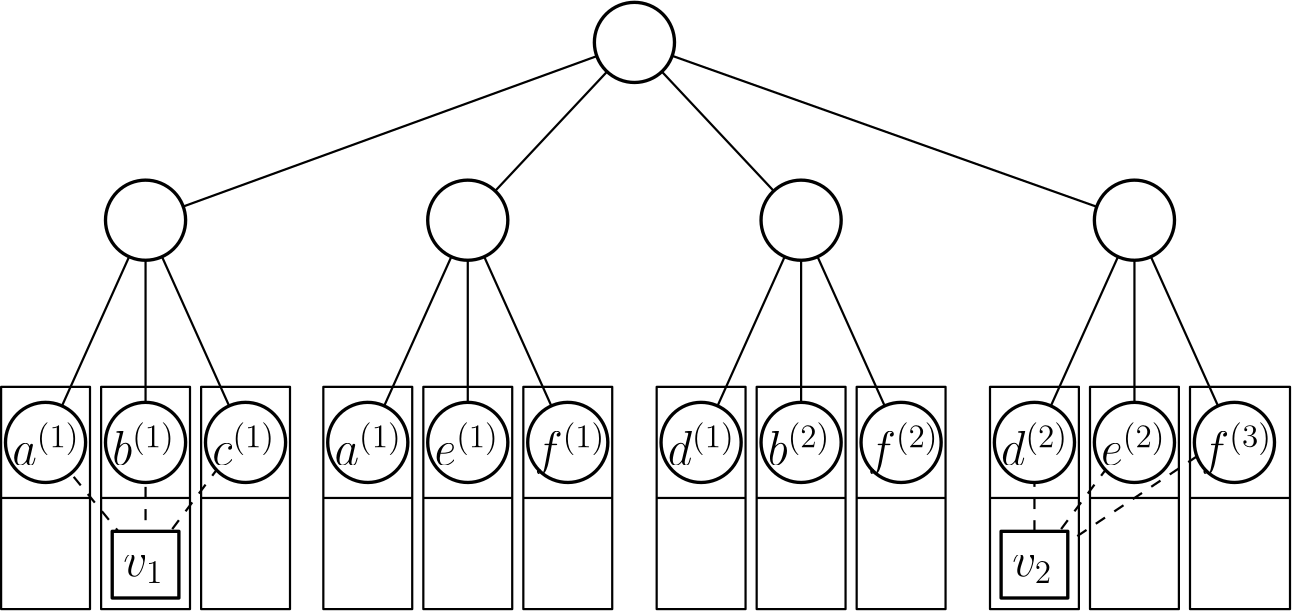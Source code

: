 <?xml version="1.0"?>
<!DOCTYPE ipe SYSTEM "ipe.dtd">
<ipe version="70005" creator="Ipe 7.1.4">
<info created="D:20190312133959" modified="D:20190312151454"/>
<ipestyle name="basic">
<symbol name="arrow/arc(spx)">
<path stroke="sym-stroke" fill="sym-stroke" pen="sym-pen">
0 0 m
-1 0.333 l
-1 -0.333 l
h
</path>
</symbol>
<symbol name="arrow/farc(spx)">
<path stroke="sym-stroke" fill="white" pen="sym-pen">
0 0 m
-1 0.333 l
-1 -0.333 l
h
</path>
</symbol>
<symbol name="mark/circle(sx)" transformations="translations">
<path fill="sym-stroke">
0.6 0 0 0.6 0 0 e
0.4 0 0 0.4 0 0 e
</path>
</symbol>
<symbol name="mark/disk(sx)" transformations="translations">
<path fill="sym-stroke">
0.6 0 0 0.6 0 0 e
</path>
</symbol>
<symbol name="mark/fdisk(sfx)" transformations="translations">
<group>
<path fill="sym-fill">
0.5 0 0 0.5 0 0 e
</path>
<path fill="sym-stroke" fillrule="eofill">
0.6 0 0 0.6 0 0 e
0.4 0 0 0.4 0 0 e
</path>
</group>
</symbol>
<symbol name="mark/box(sx)" transformations="translations">
<path fill="sym-stroke" fillrule="eofill">
-0.6 -0.6 m
0.6 -0.6 l
0.6 0.6 l
-0.6 0.6 l
h
-0.4 -0.4 m
0.4 -0.4 l
0.4 0.4 l
-0.4 0.4 l
h
</path>
</symbol>
<symbol name="mark/square(sx)" transformations="translations">
<path fill="sym-stroke">
-0.6 -0.6 m
0.6 -0.6 l
0.6 0.6 l
-0.6 0.6 l
h
</path>
</symbol>
<symbol name="mark/fsquare(sfx)" transformations="translations">
<group>
<path fill="sym-fill">
-0.5 -0.5 m
0.5 -0.5 l
0.5 0.5 l
-0.5 0.5 l
h
</path>
<path fill="sym-stroke" fillrule="eofill">
-0.6 -0.6 m
0.6 -0.6 l
0.6 0.6 l
-0.6 0.6 l
h
-0.4 -0.4 m
0.4 -0.4 l
0.4 0.4 l
-0.4 0.4 l
h
</path>
</group>
</symbol>
<symbol name="mark/cross(sx)" transformations="translations">
<group>
<path fill="sym-stroke">
-0.43 -0.57 m
0.57 0.43 l
0.43 0.57 l
-0.57 -0.43 l
h
</path>
<path fill="sym-stroke">
-0.43 0.57 m
0.57 -0.43 l
0.43 -0.57 l
-0.57 0.43 l
h
</path>
</group>
</symbol>
<symbol name="arrow/fnormal(spx)">
<path stroke="sym-stroke" fill="white" pen="sym-pen">
0 0 m
-1 0.333 l
-1 -0.333 l
h
</path>
</symbol>
<symbol name="arrow/pointed(spx)">
<path stroke="sym-stroke" fill="sym-stroke" pen="sym-pen">
0 0 m
-1 0.333 l
-0.8 0 l
-1 -0.333 l
h
</path>
</symbol>
<symbol name="arrow/fpointed(spx)">
<path stroke="sym-stroke" fill="white" pen="sym-pen">
0 0 m
-1 0.333 l
-0.8 0 l
-1 -0.333 l
h
</path>
</symbol>
<symbol name="arrow/linear(spx)">
<path stroke="sym-stroke" pen="sym-pen">
-1 0.333 m
0 0 l
-1 -0.333 l
</path>
</symbol>
<symbol name="arrow/fdouble(spx)">
<path stroke="sym-stroke" fill="white" pen="sym-pen">
0 0 m
-1 0.333 l
-1 -0.333 l
h
-1 0 m
-2 0.333 l
-2 -0.333 l
h
</path>
</symbol>
<symbol name="arrow/double(spx)">
<path stroke="sym-stroke" fill="sym-stroke" pen="sym-pen">
0 0 m
-1 0.333 l
-1 -0.333 l
h
-1 0 m
-2 0.333 l
-2 -0.333 l
h
</path>
</symbol>
<pen name="heavier" value="0.8"/>
<pen name="fat" value="1.2"/>
<pen name="ultrafat" value="2"/>
<symbolsize name="large" value="5"/>
<symbolsize name="small" value="2"/>
<symbolsize name="tiny" value="1.1"/>
<arrowsize name="large" value="10"/>
<arrowsize name="small" value="5"/>
<arrowsize name="tiny" value="3"/>
<color name="red" value="1 0 0"/>
<color name="green" value="0 1 0"/>
<color name="blue" value="0 0 1"/>
<color name="yellow" value="1 1 0"/>
<color name="orange" value="1 0.647 0"/>
<color name="gold" value="1 0.843 0"/>
<color name="purple" value="0.627 0.125 0.941"/>
<color name="gray" value="0.745"/>
<color name="brown" value="0.647 0.165 0.165"/>
<color name="navy" value="0 0 0.502"/>
<color name="pink" value="1 0.753 0.796"/>
<color name="seagreen" value="0.18 0.545 0.341"/>
<color name="turquoise" value="0.251 0.878 0.816"/>
<color name="violet" value="0.933 0.51 0.933"/>
<color name="darkblue" value="0 0 0.545"/>
<color name="darkcyan" value="0 0.545 0.545"/>
<color name="darkgray" value="0.663"/>
<color name="darkgreen" value="0 0.392 0"/>
<color name="darkmagenta" value="0.545 0 0.545"/>
<color name="darkorange" value="1 0.549 0"/>
<color name="darkred" value="0.545 0 0"/>
<color name="lightblue" value="0.678 0.847 0.902"/>
<color name="lightcyan" value="0.878 1 1"/>
<color name="lightgray" value="0.827"/>
<color name="lightgreen" value="0.565 0.933 0.565"/>
<color name="lightyellow" value="1 1 0.878"/>
<dashstyle name="dashed" value="[4] 0"/>
<dashstyle name="dotted" value="[1 3] 0"/>
<dashstyle name="dash dotted" value="[4 2 1 2] 0"/>
<dashstyle name="dash dot dotted" value="[4 2 1 2 1 2] 0"/>
<textsize name="large" value="\large"/>
<textsize name="small" value="\small"/>
<textsize name="tiny" value="\tiny"/>
<textsize name="Large" value="\Large"/>
<textsize name="LARGE" value="\LARGE"/>
<textsize name="huge" value="\huge"/>
<textsize name="Huge" value="\Huge"/>
<textsize name="footnote" value="\footnotesize"/>
<textstyle name="center" begin="\begin{center}" end="\end{center}"/>
<textstyle name="itemize" begin="\begin{itemize}" end="\end{itemize}"/>
<textstyle name="item" begin="\begin{itemize}\item{}" end="\end{itemize}"/>
<gridsize name="4 pts" value="4"/>
<gridsize name="8 pts (~3 mm)" value="8"/>
<gridsize name="16 pts (~6 mm)" value="16"/>
<gridsize name="32 pts (~12 mm)" value="32"/>
<gridsize name="10 pts (~3.5 mm)" value="10"/>
<gridsize name="20 pts (~7 mm)" value="20"/>
<gridsize name="14 pts (~5 mm)" value="14"/>
<gridsize name="28 pts (~10 mm)" value="28"/>
<gridsize name="56 pts (~20 mm)" value="56"/>
<anglesize name="90 deg" value="90"/>
<anglesize name="60 deg" value="60"/>
<anglesize name="45 deg" value="45"/>
<anglesize name="30 deg" value="30"/>
<anglesize name="22.5 deg" value="22.5"/>
<tiling name="falling" angle="-60" step="4" width="1"/>
<tiling name="rising" angle="30" step="4" width="1"/>
</ipestyle>
<page>
<layer name="alpha"/>
<view layers="alpha" active="alpha"/>
<path layer="alpha" matrix="1 0 0 1 0 4" stroke="black" dash="dashed" pen="heavier">
504 624 m
432 576 l
</path>
<path matrix="1 0 0 1 0 4" stroke="black" dash="dashed" pen="heavier">
468 624 m
432 576 l
</path>
<path matrix="1 0 0 1 0 4" stroke="black" dash="dashed" pen="heavier">
432 624 m
432 576 l
</path>
<path matrix="1 0 0 1 0 4" stroke="black" dash="dashed" pen="heavier">
112 620 m
112 576 l
</path>
<path matrix="1 0 0 1 0 4" stroke="black" dash="dashed" pen="heavier">
148 624 m
112 576 l
</path>
<path matrix="1 0 0 1 0 4" stroke="black" dash="dashed" pen="heavier">
76 620 m
112 576 l
</path>
<path stroke="black" pen="heavier">
112 704 m
76 624 l
</path>
<path stroke="black" pen="heavier">
112 704 m
112 624 l
</path>
<path stroke="black" pen="heavier">
112 704 m
148 624 l
</path>
<path stroke="black" fill="white" pen="fat">
12 -8 8 12 112 624 e
</path>
<path stroke="black" fill="white" pen="fat">
12 -8 8 12 76 624 e
</path>
<path stroke="black" fill="white" pen="fat">
12 -8 8 12 148 624 e
</path>
<text matrix="1 0 0 1 -4 4" transformations="translations" pos="68 612" stroke="black" type="label" width="24.304" height="15.214" depth="0" valign="baseline" size="LARGE">$a^{(1)}$</text>
<text matrix="1 0 0 1 32 4" transformations="translations" pos="68 612" stroke="black" type="label" width="22.623" height="15.214" depth="0" valign="baseline" size="LARGE">$b^{(1)}$</text>
<text matrix="1 0 0 1 68 4" transformations="translations" pos="68 612" stroke="black" type="label" width="22.71" height="15.214" depth="0" valign="baseline" size="LARGE">$c^{(1)}$</text>
<path matrix="1 0 0 1 116 0" stroke="black" pen="heavier">
112 704 m
76 624 l
</path>
<path matrix="1 0 0 1 116 0" stroke="black" pen="heavier">
112 704 m
112 624 l
</path>
<path matrix="1 0 0 1 116 0" stroke="black" pen="heavier">
112 704 m
148 624 l
</path>
<path stroke="black" fill="white" pen="fat">
12 -8 8 12 228 624 e
</path>
<path stroke="black" fill="white" pen="fat">
12 -8 8 12 192 624 e
</path>
<path stroke="black" fill="white" pen="fat">
12 -8 8 12 264 624 e
</path>
<text matrix="1 0 0 1 112 4" transformations="translations" pos="68 612" stroke="black" type="label" width="24.304" height="15.214" depth="0" valign="baseline" size="LARGE">$a^{(1)}$</text>
<text matrix="1 0 0 1 148 4" transformations="translations" pos="68 612" stroke="black" type="label" width="23.268" height="15.214" depth="0" valign="baseline" size="LARGE">$e^{(1)}$</text>
<text matrix="1 0 0 1 184 4" transformations="translations" pos="68 612" stroke="black" type="label" width="25.603" height="15.211" depth="3.35" valign="baseline" size="LARGE">$f^{(1)}$</text>
<path matrix="1 0 0 1 236 0" stroke="black" pen="heavier">
112 704 m
76 624 l
</path>
<path matrix="1 0 0 1 236 0" stroke="black" pen="heavier">
112 704 m
112 624 l
</path>
<path matrix="1 0 0 1 236 0" stroke="black" pen="heavier">
112 704 m
148 624 l
</path>
<path stroke="black" fill="white" pen="fat">
12 -8 8 12 348 624 e
</path>
<path stroke="black" fill="white" pen="fat">
12 -8 8 12 312 624 e
</path>
<path stroke="black" fill="white" pen="fat">
12 -8 8 12 384 624 e
</path>
<text matrix="1 0 0 1 232 4" transformations="translations" pos="68 612" stroke="black" type="label" width="24.215" height="15.214" depth="0" valign="baseline" size="LARGE">$d^{(1)}$</text>
<text matrix="1 0 0 1 268 4" transformations="translations" pos="68 612" stroke="black" type="label" width="22.623" height="15.214" depth="0" valign="baseline" size="LARGE">$b^{(2)}$</text>
<text matrix="1 0 0 1 304 4" transformations="translations" pos="68 612" stroke="black" type="label" width="25.603" height="15.211" depth="3.35" valign="baseline" size="LARGE">$f^{(2)}$</text>
<path matrix="1 0 0 1 356 0" stroke="black" pen="heavier">
112 704 m
76 624 l
</path>
<path matrix="1 0 0 1 356 0" stroke="black" pen="heavier">
112 704 m
112 624 l
</path>
<path matrix="1 0 0 1 356 0" stroke="black" pen="heavier">
112 704 m
148 624 l
</path>
<path stroke="black" fill="white" pen="fat">
8 -12 12 8 468 624 e
</path>
<path stroke="black" fill="white" pen="fat">
12 -8 8 12 432 624 e
</path>
<path stroke="black" fill="white" pen="fat">
12 -8 8 12 504 624 e
</path>
<text matrix="1 0 0 1 352 4" transformations="translations" pos="68 612" stroke="black" type="label" width="24.215" height="15.214" depth="0" valign="baseline" size="LARGE">$d^{(2)}$</text>
<text matrix="1 0 0 1 388 4" transformations="translations" pos="68 612" stroke="black" type="label" width="23.268" height="15.214" depth="0" valign="baseline" size="LARGE">$e^{(2)}$</text>
<text matrix="1 0 0 1 424 4" transformations="translations" pos="68 612" stroke="black" type="label" width="25.603" height="15.211" depth="3.35" valign="baseline" size="LARGE">$f^{(3)}$</text>
<path stroke="black" pen="heavier">
288 768 m
112 704 l
</path>
<path stroke="black" pen="heavier">
288 768 m
228 704 l
</path>
<path stroke="black" pen="heavier">
288 768 m
348 704 l
</path>
<path stroke="black" pen="heavier">
288 768 m
468 704 l
</path>
<path stroke="black" fill="white" pen="fat">
12 -8 8 12 288 768 e
</path>
<path stroke="black" fill="white" pen="fat">
12 -8 8 12 112 704 e
</path>
<path stroke="black" fill="white" pen="fat">
12 -8 8 12 228 704 e
</path>
<path stroke="black" fill="white" pen="fat">
12 -8 8 12 348 704 e
</path>
<path stroke="black" fill="white" pen="fat">
12 -8 8 12 468 704 e
</path>
<path matrix="1 0 0 1 0 4" stroke="black" fill="white" pen="fat">
100 588 m
100 564 l
124 564 l
124 588 l
h
</path>
<path matrix="1 0 0 1 0 4" stroke="black" fill="white" pen="fat">
420 588 m
420 564 l
444 564 l
444 588 l
h
</path>
<text matrix="1 0 0 1 0 4" transformations="translations" pos="104 572" stroke="black" type="label" width="14.5" height="7.415" depth="2.58" valign="baseline" size="LARGE">$v_1$</text>
<text matrix="1 0 0 1 0 8" transformations="translations" pos="424 568" stroke="black" type="label" width="14.5" height="7.415" depth="2.58" valign="baseline" size="LARGE">$v_2$</text>
<path matrix="1 0 0 1 0 4" stroke="black" pen="heavier">
96 640 m
96 560 l
128 560 l
128 640 l
h
</path>
<path matrix="1 0 0 1 0 4" stroke="black" pen="heavier">
60 640 m
60 560 l
92 560 l
92 640 l
h
</path>
<path matrix="1 0 0 1 0 4" stroke="black" pen="heavier">
132 640 m
132 560 l
164 560 l
164 640 l
h
</path>
<path matrix="1 0 0 1 0 4" stroke="black" pen="heavier">
176 640 m
176 560 l
208 560 l
208 640 l
h
</path>
<path matrix="1 0 0 1 0 4" stroke="black" pen="heavier">
212 640 m
212 560 l
244 560 l
244 640 l
h
</path>
<path matrix="1 0 0 1 0 4" stroke="black" pen="heavier">
248 640 m
248 560 l
280 560 l
280 640 l
h
</path>
<path matrix="1 0 0 1 0 4" stroke="black" pen="heavier">
296 640 m
296 560 l
328 560 l
328 640 l
h
</path>
<path matrix="1 0 0 1 0 4" stroke="black" pen="heavier">
332 640 m
332 560 l
364 560 l
364 640 l
h
</path>
<path matrix="1 0 0 1 0 4" stroke="black" pen="heavier">
368 640 m
368 560 l
400 560 l
400 640 l
h
</path>
<path matrix="1 0 0 1 0 4" stroke="black" pen="heavier">
416 640 m
416 560 l
448 560 l
448 640 l
h
</path>
<path matrix="1 0 0 1 0 4" stroke="black" pen="heavier">
452 640 m
452 560 l
484 560 l
484 640 l
h
</path>
<path matrix="1 0 0 1 0 4" stroke="black" pen="heavier">
488 640 m
488 560 l
524 560 l
524 640 l
h
</path>
<path matrix="1 0 0 1 0 12" stroke="black" pen="heavier">
60 592 m
92 592 l
</path>
<path matrix="1 0 0 1 0 12" stroke="black" pen="heavier">
96 592 m
128 592 l
</path>
<path matrix="1 0 0 1 0 12" stroke="black" pen="heavier">
132 592 m
164 592 l
</path>
<path matrix="1 0 0 1 0 12" stroke="black" pen="heavier">
176 592 m
208 592 l
</path>
<path matrix="1 0 0 1 0 12" stroke="black" pen="heavier">
212 592 m
244 592 l
</path>
<path matrix="1 0 0 1 0 12" stroke="black" pen="heavier">
248 592 m
280 592 l
</path>
<path matrix="1 0 0 1 0 12" stroke="black" pen="heavier">
296 592 m
328 592 l
</path>
<path matrix="1 0 0 1 0 12" stroke="black" pen="heavier">
332 592 m
364 592 l
</path>
<path matrix="1 0 0 1 0 12" stroke="black" pen="heavier">
368 592 m
400 592 l
</path>
<path matrix="1 0 0 1 0 12" stroke="black" pen="heavier">
416 592 m
448 592 l
</path>
<path matrix="1 0 0 1 0 12" stroke="black" pen="heavier">
452 592 m
484 592 l
</path>
<path matrix="1 0 0 1 0 12" stroke="black" pen="heavier">
488 592 m
524 592 l
</path>
</page>
</ipe>
